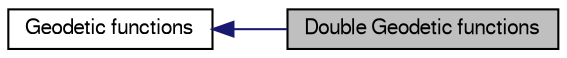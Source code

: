 digraph "Double Geodetic functions"
{
  edge [fontname="FreeSans",fontsize="10",labelfontname="FreeSans",labelfontsize="10"];
  node [fontname="FreeSans",fontsize="10",shape=record];
  rankdir=LR;
  Node1 [label="Geodetic functions",height=0.2,width=0.4,color="black", fillcolor="white", style="filled",URL="$group__math__geodetic.html",tooltip="Geodetic calculation functions and macros. "];
  Node0 [label="Double Geodetic functions",height=0.2,width=0.4,color="black", fillcolor="grey75", style="filled", fontcolor="black"];
  Node1->Node0 [shape=plaintext, color="midnightblue", dir="back", style="solid"];
}
